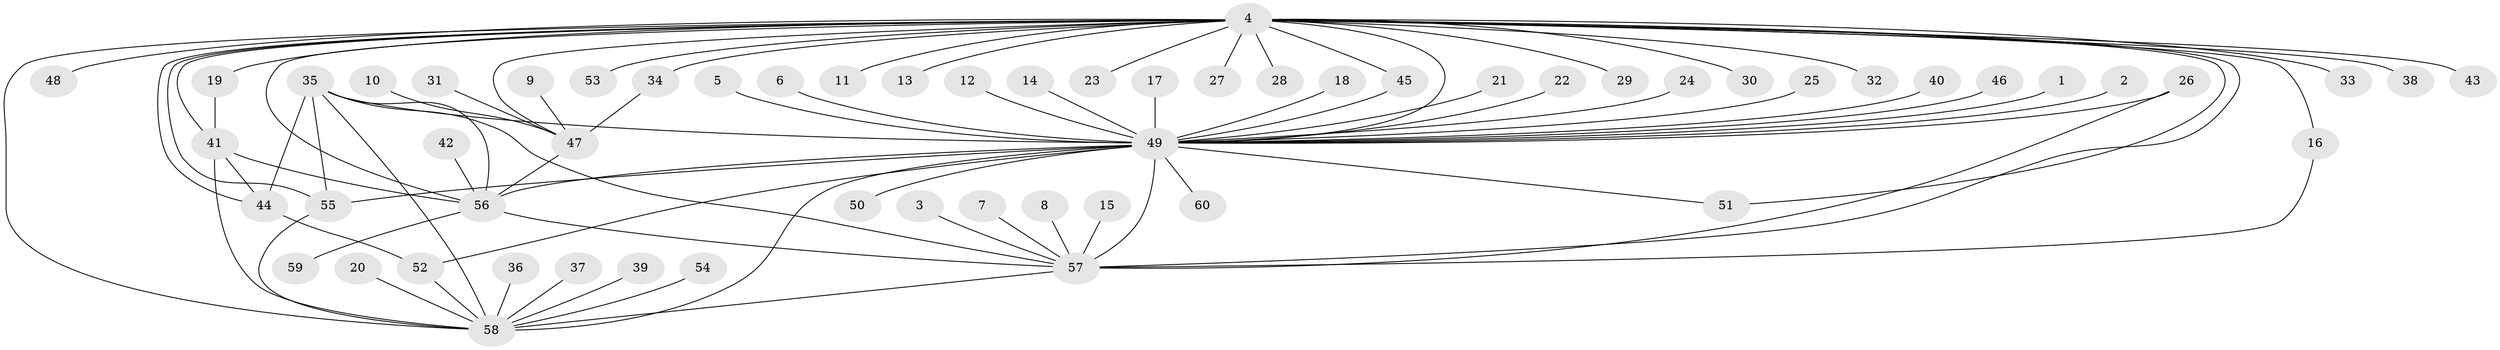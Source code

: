 // original degree distribution, {4: 0.07627118644067797, 28: 0.00847457627118644, 16: 0.00847457627118644, 12: 0.00847457627118644, 1: 0.5677966101694916, 20: 0.00847457627118644, 3: 0.0847457627118644, 5: 0.03389830508474576, 14: 0.00847457627118644, 6: 0.03389830508474576, 2: 0.15254237288135594, 7: 0.00847457627118644}
// Generated by graph-tools (version 1.1) at 2025/25/03/09/25 03:25:56]
// undirected, 60 vertices, 83 edges
graph export_dot {
graph [start="1"]
  node [color=gray90,style=filled];
  1;
  2;
  3;
  4;
  5;
  6;
  7;
  8;
  9;
  10;
  11;
  12;
  13;
  14;
  15;
  16;
  17;
  18;
  19;
  20;
  21;
  22;
  23;
  24;
  25;
  26;
  27;
  28;
  29;
  30;
  31;
  32;
  33;
  34;
  35;
  36;
  37;
  38;
  39;
  40;
  41;
  42;
  43;
  44;
  45;
  46;
  47;
  48;
  49;
  50;
  51;
  52;
  53;
  54;
  55;
  56;
  57;
  58;
  59;
  60;
  1 -- 49 [weight=1.0];
  2 -- 49 [weight=1.0];
  3 -- 57 [weight=1.0];
  4 -- 11 [weight=1.0];
  4 -- 13 [weight=1.0];
  4 -- 16 [weight=1.0];
  4 -- 19 [weight=1.0];
  4 -- 23 [weight=1.0];
  4 -- 27 [weight=1.0];
  4 -- 28 [weight=1.0];
  4 -- 29 [weight=1.0];
  4 -- 30 [weight=1.0];
  4 -- 32 [weight=1.0];
  4 -- 33 [weight=1.0];
  4 -- 34 [weight=1.0];
  4 -- 38 [weight=1.0];
  4 -- 41 [weight=1.0];
  4 -- 43 [weight=1.0];
  4 -- 44 [weight=1.0];
  4 -- 45 [weight=1.0];
  4 -- 47 [weight=1.0];
  4 -- 48 [weight=1.0];
  4 -- 49 [weight=1.0];
  4 -- 51 [weight=1.0];
  4 -- 53 [weight=1.0];
  4 -- 55 [weight=1.0];
  4 -- 56 [weight=1.0];
  4 -- 57 [weight=3.0];
  4 -- 58 [weight=1.0];
  5 -- 49 [weight=1.0];
  6 -- 49 [weight=1.0];
  7 -- 57 [weight=1.0];
  8 -- 57 [weight=1.0];
  9 -- 47 [weight=1.0];
  10 -- 47 [weight=1.0];
  12 -- 49 [weight=1.0];
  14 -- 49 [weight=1.0];
  15 -- 57 [weight=1.0];
  16 -- 57 [weight=1.0];
  17 -- 49 [weight=1.0];
  18 -- 49 [weight=1.0];
  19 -- 41 [weight=1.0];
  20 -- 58 [weight=1.0];
  21 -- 49 [weight=1.0];
  22 -- 49 [weight=1.0];
  24 -- 49 [weight=1.0];
  25 -- 49 [weight=1.0];
  26 -- 49 [weight=1.0];
  26 -- 57 [weight=1.0];
  31 -- 47 [weight=1.0];
  34 -- 47 [weight=1.0];
  35 -- 44 [weight=1.0];
  35 -- 49 [weight=2.0];
  35 -- 55 [weight=2.0];
  35 -- 56 [weight=1.0];
  35 -- 57 [weight=1.0];
  35 -- 58 [weight=1.0];
  36 -- 58 [weight=1.0];
  37 -- 58 [weight=1.0];
  39 -- 58 [weight=1.0];
  40 -- 49 [weight=1.0];
  41 -- 44 [weight=1.0];
  41 -- 56 [weight=1.0];
  41 -- 58 [weight=2.0];
  42 -- 56 [weight=1.0];
  44 -- 52 [weight=1.0];
  45 -- 49 [weight=1.0];
  46 -- 49 [weight=1.0];
  47 -- 56 [weight=2.0];
  49 -- 50 [weight=1.0];
  49 -- 51 [weight=1.0];
  49 -- 52 [weight=1.0];
  49 -- 55 [weight=3.0];
  49 -- 56 [weight=1.0];
  49 -- 57 [weight=2.0];
  49 -- 58 [weight=2.0];
  49 -- 60 [weight=1.0];
  52 -- 58 [weight=1.0];
  54 -- 58 [weight=1.0];
  55 -- 58 [weight=1.0];
  56 -- 57 [weight=3.0];
  56 -- 59 [weight=1.0];
  57 -- 58 [weight=1.0];
}
